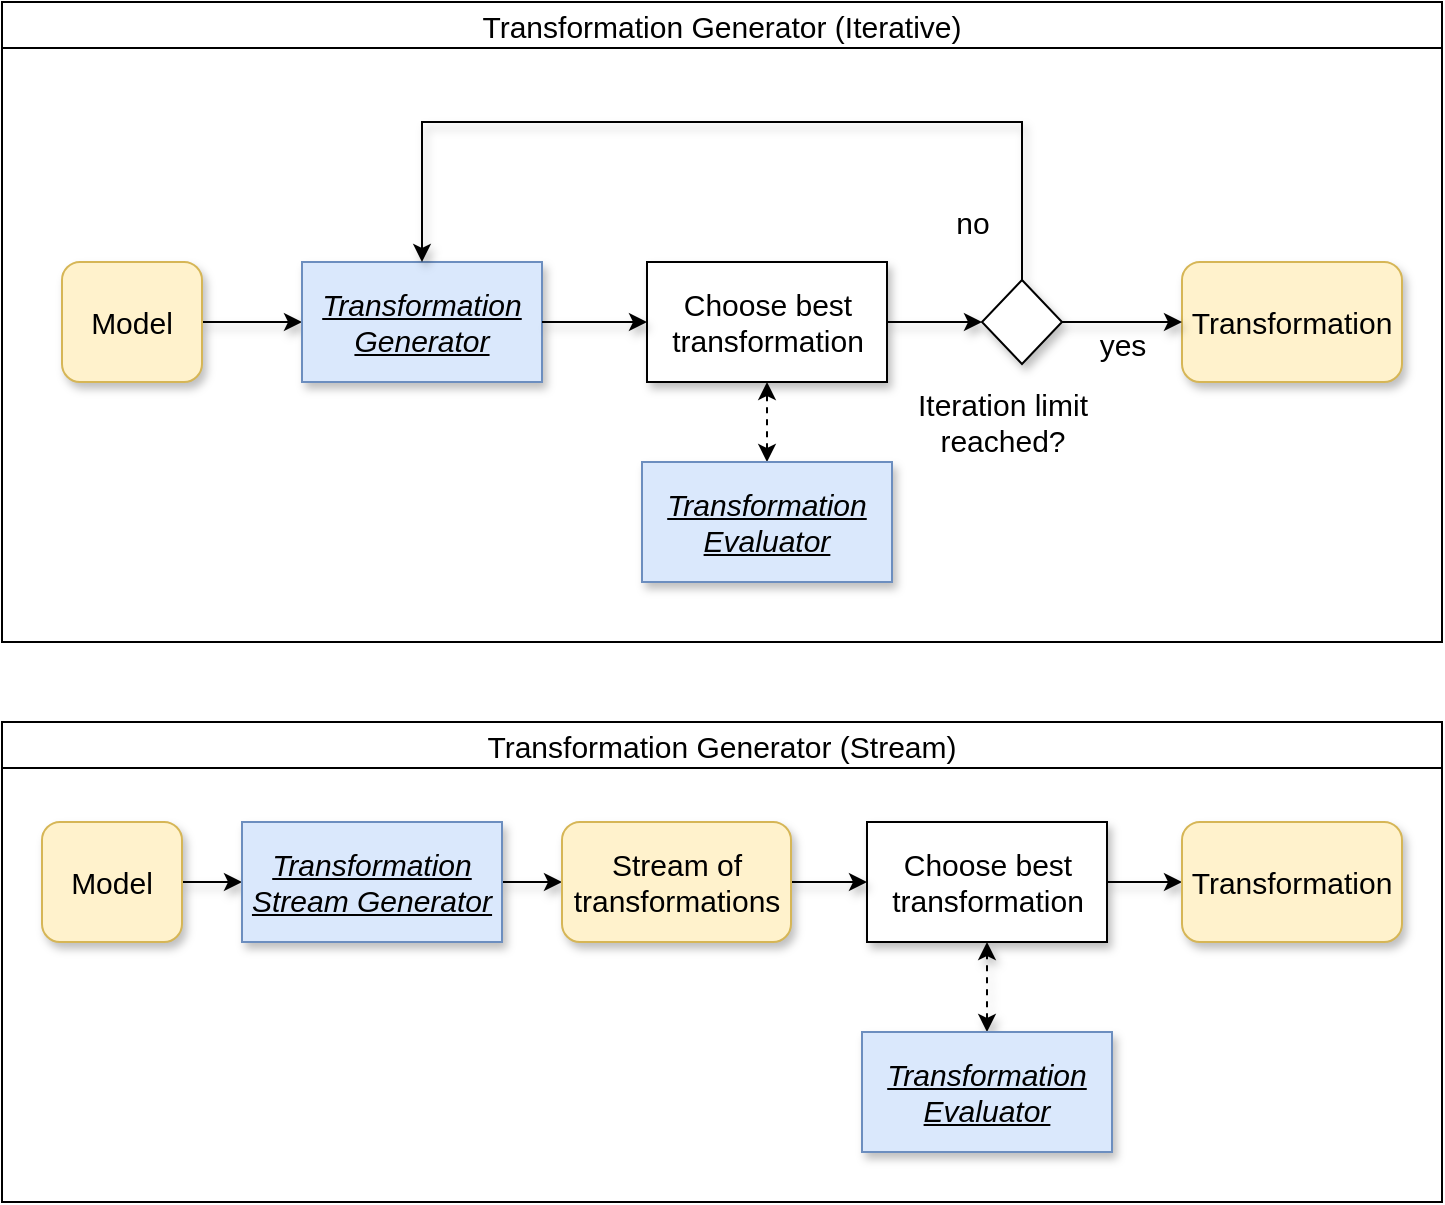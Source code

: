 <mxfile version="14.6.13" type="device"><diagram id="faYqcXqA2HpqUGQT4J9Q" name="Page-1"><mxGraphModel dx="1422" dy="822" grid="1" gridSize="10" guides="1" tooltips="1" connect="1" arrows="1" fold="1" page="1" pageScale="1" pageWidth="827" pageHeight="1169" math="0" shadow="0"><root><mxCell id="0"/><mxCell id="1" parent="0"/><mxCell id="n4wZnWeBDdwcWNwUpai--10" value="Transformation Generator (Iterative)" style="swimlane;sketch=0;fontSize=15;fontStyle=0;movable=1;" parent="1" vertex="1"><mxGeometry x="40" y="40" width="720" height="320" as="geometry"/></mxCell><mxCell id="n4wZnWeBDdwcWNwUpai--15" style="edgeStyle=orthogonalEdgeStyle;rounded=0;orthogonalLoop=1;jettySize=auto;html=1;entryX=0;entryY=0.5;entryDx=0;entryDy=0;fontSize=15;shadow=1;" parent="n4wZnWeBDdwcWNwUpai--10" source="n4wZnWeBDdwcWNwUpai--11" target="n4wZnWeBDdwcWNwUpai--12" edge="1"><mxGeometry relative="1" as="geometry"/></mxCell><mxCell id="n4wZnWeBDdwcWNwUpai--11" value="&lt;font style=&quot;font-size: 15px&quot;&gt;Model&lt;/font&gt;" style="rounded=1;whiteSpace=wrap;html=1;fillColor=#fff2cc;strokeColor=#d6b656;fontSize=15;shadow=1;" parent="n4wZnWeBDdwcWNwUpai--10" vertex="1"><mxGeometry x="30" y="130" width="70" height="60" as="geometry"/></mxCell><mxCell id="n4wZnWeBDdwcWNwUpai--12" value="&lt;u style=&quot;font-size: 15px;&quot;&gt;&lt;i style=&quot;font-size: 15px;&quot;&gt;Transformation Generator&lt;/i&gt;&lt;/u&gt;" style="rounded=0;whiteSpace=wrap;html=1;sketch=0;fillColor=#dae8fc;strokeColor=#6c8ebf;fontSize=15;shadow=1;" parent="n4wZnWeBDdwcWNwUpai--10" vertex="1"><mxGeometry x="150" y="130" width="120" height="60" as="geometry"/></mxCell><mxCell id="n4wZnWeBDdwcWNwUpai--14" value="&lt;font style=&quot;font-size: 15px&quot;&gt;Transformation&lt;/font&gt;" style="rounded=1;whiteSpace=wrap;html=1;sketch=0;fillColor=#fff2cc;strokeColor=#d6b656;fontSize=15;shadow=1;" parent="n4wZnWeBDdwcWNwUpai--10" vertex="1"><mxGeometry x="590" y="130" width="110" height="60" as="geometry"/></mxCell><mxCell id="Q4rnlYF3HWoNgP-3f-s9-13" style="edgeStyle=orthogonalEdgeStyle;rounded=0;orthogonalLoop=1;jettySize=auto;html=1;entryX=0;entryY=0.5;entryDx=0;entryDy=0;fontSize=15;shadow=1;" parent="n4wZnWeBDdwcWNwUpai--10" source="n4wZnWeBDdwcWNwUpai--20" target="Q4rnlYF3HWoNgP-3f-s9-10" edge="1"><mxGeometry relative="1" as="geometry"/></mxCell><mxCell id="n4wZnWeBDdwcWNwUpai--20" value="Choose best transformation" style="rounded=0;whiteSpace=wrap;html=1;sketch=0;fontSize=15;shadow=1;" parent="n4wZnWeBDdwcWNwUpai--10" vertex="1"><mxGeometry x="322.5" y="130" width="120" height="60" as="geometry"/></mxCell><mxCell id="n4wZnWeBDdwcWNwUpai--16" style="edgeStyle=orthogonalEdgeStyle;rounded=0;orthogonalLoop=1;jettySize=auto;html=1;fontSize=15;shadow=1;exitX=1;exitY=0.5;exitDx=0;exitDy=0;" parent="n4wZnWeBDdwcWNwUpai--10" source="n4wZnWeBDdwcWNwUpai--12" target="n4wZnWeBDdwcWNwUpai--20" edge="1"><mxGeometry relative="1" as="geometry"><mxPoint x="315" y="160" as="targetPoint"/><mxPoint x="255" y="160" as="sourcePoint"/><Array as="points"/></mxGeometry></mxCell><mxCell id="n4wZnWeBDdwcWNwUpai--23" value="&lt;div style=&quot;font-size: 15px;&quot;&gt;Iteration limit&lt;/div&gt;&lt;div style=&quot;font-size: 15px;&quot;&gt;reached?&lt;/div&gt;" style="text;html=1;align=center;verticalAlign=middle;resizable=0;points=[];autosize=1;strokeColor=none;fontSize=15;shadow=1;" parent="n4wZnWeBDdwcWNwUpai--10" vertex="1"><mxGeometry x="450" y="190" width="100" height="40" as="geometry"/></mxCell><mxCell id="n4wZnWeBDdwcWNwUpai--24" value="&lt;div style=&quot;font-size: 15px;&quot;&gt;yes&lt;/div&gt;" style="text;html=1;align=center;verticalAlign=middle;resizable=0;points=[];autosize=1;strokeColor=none;fontSize=15;shadow=1;" parent="n4wZnWeBDdwcWNwUpai--10" vertex="1"><mxGeometry x="540" y="161" width="40" height="20" as="geometry"/></mxCell><mxCell id="n4wZnWeBDdwcWNwUpai--25" value="no" style="text;html=1;align=center;verticalAlign=middle;resizable=0;points=[];autosize=1;strokeColor=none;fontSize=15;shadow=1;" parent="n4wZnWeBDdwcWNwUpai--10" vertex="1"><mxGeometry x="470" y="100" width="30" height="20" as="geometry"/></mxCell><mxCell id="Q4rnlYF3HWoNgP-3f-s9-12" style="edgeStyle=orthogonalEdgeStyle;rounded=0;orthogonalLoop=1;jettySize=auto;html=1;fontSize=15;shadow=1;" parent="n4wZnWeBDdwcWNwUpai--10" source="Q4rnlYF3HWoNgP-3f-s9-10" target="n4wZnWeBDdwcWNwUpai--14" edge="1"><mxGeometry relative="1" as="geometry"/></mxCell><mxCell id="Q4rnlYF3HWoNgP-3f-s9-14" style="edgeStyle=orthogonalEdgeStyle;rounded=0;orthogonalLoop=1;jettySize=auto;html=1;entryX=0.5;entryY=0;entryDx=0;entryDy=0;fontSize=15;shadow=1;" parent="n4wZnWeBDdwcWNwUpai--10" source="Q4rnlYF3HWoNgP-3f-s9-10" target="n4wZnWeBDdwcWNwUpai--12" edge="1"><mxGeometry relative="1" as="geometry"><Array as="points"><mxPoint x="510" y="60"/><mxPoint x="210" y="60"/></Array></mxGeometry></mxCell><mxCell id="Q4rnlYF3HWoNgP-3f-s9-10" value="" style="rhombus;whiteSpace=wrap;html=1;shadow=1;sketch=0;fontSize=15;" parent="n4wZnWeBDdwcWNwUpai--10" vertex="1"><mxGeometry x="490" y="139" width="40" height="42" as="geometry"/></mxCell><mxCell id="lH9pcK7QivK4q0eslZtu-4" style="edgeStyle=orthogonalEdgeStyle;rounded=0;orthogonalLoop=1;jettySize=auto;html=1;entryX=0.5;entryY=1;entryDx=0;entryDy=0;dashed=1;startArrow=classic;startFill=1;" parent="n4wZnWeBDdwcWNwUpai--10" source="lH9pcK7QivK4q0eslZtu-3" target="n4wZnWeBDdwcWNwUpai--20" edge="1"><mxGeometry relative="1" as="geometry"/></mxCell><mxCell id="lH9pcK7QivK4q0eslZtu-3" value="&lt;div&gt;&lt;u&gt;&lt;i&gt;Transformation&lt;/i&gt;&lt;/u&gt;&lt;/div&gt;&lt;div&gt;&lt;u&gt;&lt;i&gt;Evaluator&lt;/i&gt;&lt;/u&gt;&lt;/div&gt;" style="rounded=0;whiteSpace=wrap;html=1;sketch=0;fontSize=15;shadow=1;fillColor=#dae8fc;strokeColor=#6c8ebf;" parent="n4wZnWeBDdwcWNwUpai--10" vertex="1"><mxGeometry x="320" y="230" width="125" height="60" as="geometry"/></mxCell><mxCell id="pn72lFmCqOk9-2wmTS6M-1" value="Transformation Generator (Stream)" style="swimlane;sketch=0;fontSize=15;fontStyle=0;movable=1;" vertex="1" parent="1"><mxGeometry x="40" y="400" width="720" height="240" as="geometry"><mxRectangle x="7" y="10" width="400" height="30" as="alternateBounds"/></mxGeometry></mxCell><mxCell id="pn72lFmCqOk9-2wmTS6M-2" style="edgeStyle=orthogonalEdgeStyle;rounded=0;orthogonalLoop=1;jettySize=auto;html=1;entryX=0;entryY=0.5;entryDx=0;entryDy=0;fontSize=15;shadow=1;" edge="1" parent="pn72lFmCqOk9-2wmTS6M-1" source="pn72lFmCqOk9-2wmTS6M-3" target="pn72lFmCqOk9-2wmTS6M-5"><mxGeometry relative="1" as="geometry"/></mxCell><mxCell id="pn72lFmCqOk9-2wmTS6M-3" value="&lt;font style=&quot;font-size: 15px&quot;&gt;Model&lt;/font&gt;" style="rounded=1;whiteSpace=wrap;html=1;fontSize=15;fillColor=#fff2cc;strokeColor=#d6b656;shadow=1;" vertex="1" parent="pn72lFmCqOk9-2wmTS6M-1"><mxGeometry x="20" y="50" width="70" height="60" as="geometry"/></mxCell><mxCell id="pn72lFmCqOk9-2wmTS6M-4" style="edgeStyle=orthogonalEdgeStyle;rounded=0;orthogonalLoop=1;jettySize=auto;html=1;entryX=0;entryY=0.5;entryDx=0;entryDy=0;fontSize=15;shadow=1;" edge="1" parent="pn72lFmCqOk9-2wmTS6M-1" source="pn72lFmCqOk9-2wmTS6M-5" target="pn72lFmCqOk9-2wmTS6M-19"><mxGeometry relative="1" as="geometry"><mxPoint x="284" y="80" as="targetPoint"/></mxGeometry></mxCell><mxCell id="pn72lFmCqOk9-2wmTS6M-5" value="&lt;u style=&quot;font-size: 15px&quot;&gt;&lt;i style=&quot;font-size: 15px&quot;&gt;Transformation Stream Generator&lt;/i&gt;&lt;/u&gt;" style="rounded=0;whiteSpace=wrap;html=1;sketch=0;fontSize=15;shadow=1;fillColor=#dae8fc;strokeColor=#6c8ebf;" vertex="1" parent="pn72lFmCqOk9-2wmTS6M-1"><mxGeometry x="120" y="50" width="130" height="60" as="geometry"/></mxCell><mxCell id="pn72lFmCqOk9-2wmTS6M-22" style="edgeStyle=orthogonalEdgeStyle;rounded=0;orthogonalLoop=1;jettySize=auto;html=1;entryX=0;entryY=0.5;entryDx=0;entryDy=0;shadow=1;" edge="1" parent="pn72lFmCqOk9-2wmTS6M-1" source="pn72lFmCqOk9-2wmTS6M-11" target="pn72lFmCqOk9-2wmTS6M-15"><mxGeometry relative="1" as="geometry"/></mxCell><mxCell id="pn72lFmCqOk9-2wmTS6M-11" value="Choose best transformation" style="rounded=0;whiteSpace=wrap;html=1;sketch=0;fontSize=15;shadow=1;" vertex="1" parent="pn72lFmCqOk9-2wmTS6M-1"><mxGeometry x="432.5" y="50" width="120" height="60" as="geometry"/></mxCell><mxCell id="pn72lFmCqOk9-2wmTS6M-12" style="edgeStyle=orthogonalEdgeStyle;rounded=0;orthogonalLoop=1;jettySize=auto;html=1;entryX=0.5;entryY=1;entryDx=0;entryDy=0;fontSize=15;exitX=0.5;exitY=0;exitDx=0;exitDy=0;startArrow=classic;startFill=1;dashed=1;shadow=1;" edge="1" parent="pn72lFmCqOk9-2wmTS6M-1" source="pn72lFmCqOk9-2wmTS6M-20" target="pn72lFmCqOk9-2wmTS6M-11"><mxGeometry relative="1" as="geometry"><mxPoint x="492.5" y="160" as="sourcePoint"/></mxGeometry></mxCell><mxCell id="pn72lFmCqOk9-2wmTS6M-15" value="&lt;font style=&quot;font-size: 15px;&quot;&gt;Transformation&lt;/font&gt;" style="rounded=1;whiteSpace=wrap;html=1;fontSize=15;fillColor=#fff2cc;strokeColor=#d6b656;shadow=1;" vertex="1" parent="pn72lFmCqOk9-2wmTS6M-1"><mxGeometry x="590" y="50" width="110" height="60" as="geometry"/></mxCell><mxCell id="pn72lFmCqOk9-2wmTS6M-21" style="edgeStyle=orthogonalEdgeStyle;rounded=0;orthogonalLoop=1;jettySize=auto;html=1;entryX=0;entryY=0.5;entryDx=0;entryDy=0;shadow=1;" edge="1" parent="pn72lFmCqOk9-2wmTS6M-1" source="pn72lFmCqOk9-2wmTS6M-19" target="pn72lFmCqOk9-2wmTS6M-11"><mxGeometry relative="1" as="geometry"/></mxCell><mxCell id="pn72lFmCqOk9-2wmTS6M-19" value="&lt;font style=&quot;font-size: 15px&quot;&gt;Stream of transformations&lt;/font&gt;" style="rounded=1;whiteSpace=wrap;html=1;fontSize=15;fillColor=#fff2cc;strokeColor=#d6b656;shadow=1;" vertex="1" parent="pn72lFmCqOk9-2wmTS6M-1"><mxGeometry x="280" y="50" width="114.5" height="60" as="geometry"/></mxCell><mxCell id="pn72lFmCqOk9-2wmTS6M-20" value="&lt;div&gt;&lt;u&gt;&lt;i&gt;Transformation&lt;/i&gt;&lt;/u&gt;&lt;/div&gt;&lt;div&gt;&lt;u&gt;&lt;i&gt;Evaluator&lt;/i&gt;&lt;/u&gt;&lt;/div&gt;" style="rounded=0;whiteSpace=wrap;html=1;sketch=0;fontSize=15;shadow=1;fillColor=#dae8fc;strokeColor=#6c8ebf;" vertex="1" parent="pn72lFmCqOk9-2wmTS6M-1"><mxGeometry x="430" y="155" width="125" height="60" as="geometry"/></mxCell></root></mxGraphModel></diagram></mxfile>